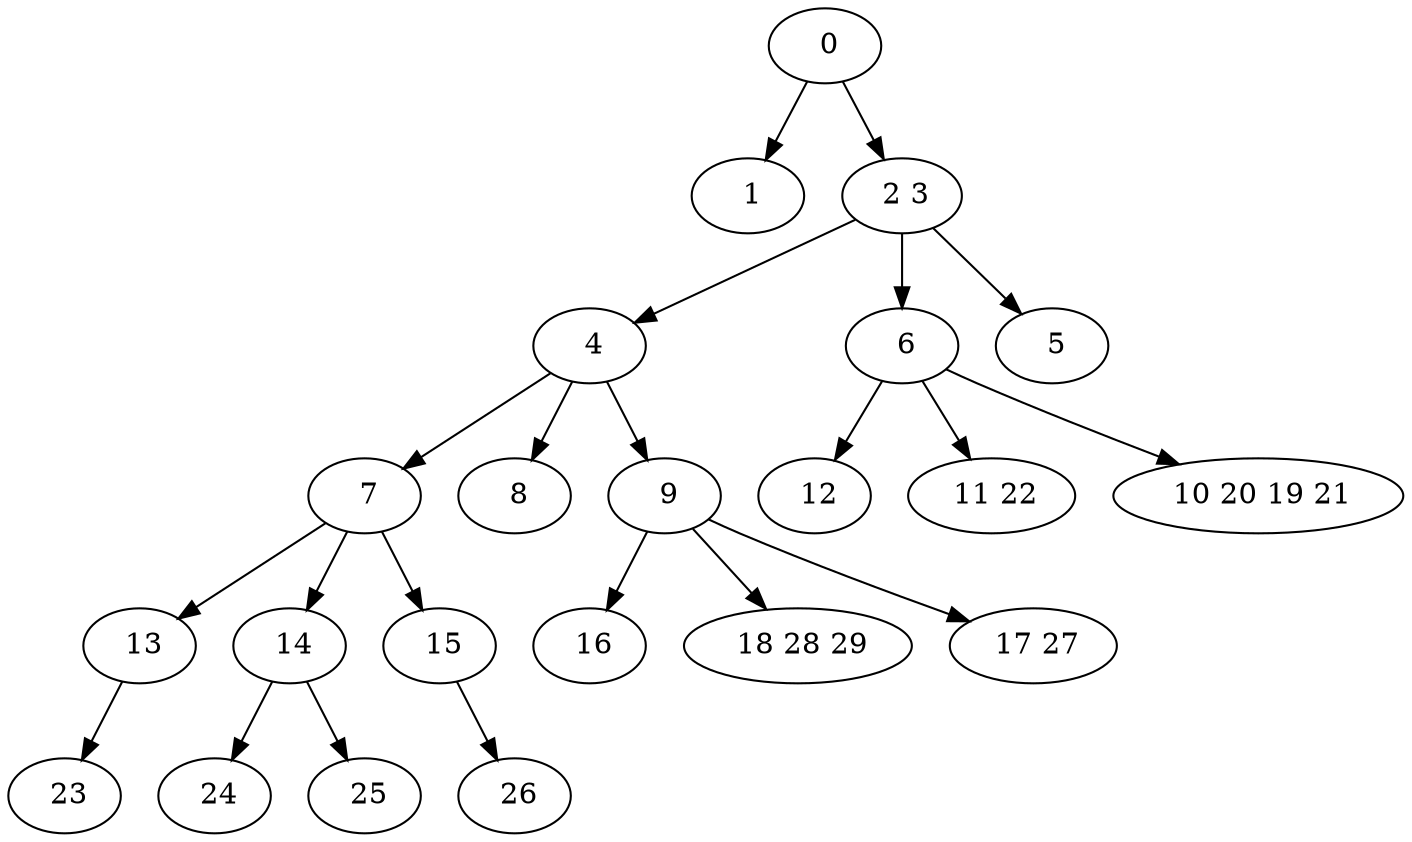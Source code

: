 digraph mytree {
" 0" -> " 1";
" 0" -> " 2 3";
" 1";
" 2 3" -> " 4";
" 2 3" -> " 6";
" 2 3" -> " 5";
" 4" -> " 7";
" 4" -> " 8";
" 4" -> " 9";
" 6" -> " 12";
" 6" -> " 11 22";
" 6" -> " 10 20 19 21";
" 7" -> " 13";
" 7" -> " 14";
" 7" -> " 15";
" 8";
" 9" -> " 16";
" 9" -> " 18 28 29";
" 9" -> " 17 27";
" 12";
" 11 22";
" 10 20 19 21";
" 13" -> " 23";
" 14" -> " 24";
" 14" -> " 25";
" 15" -> " 26";
" 16";
" 18 28 29";
" 17 27";
" 23";
" 24";
" 25";
" 26";
" 5";
}
